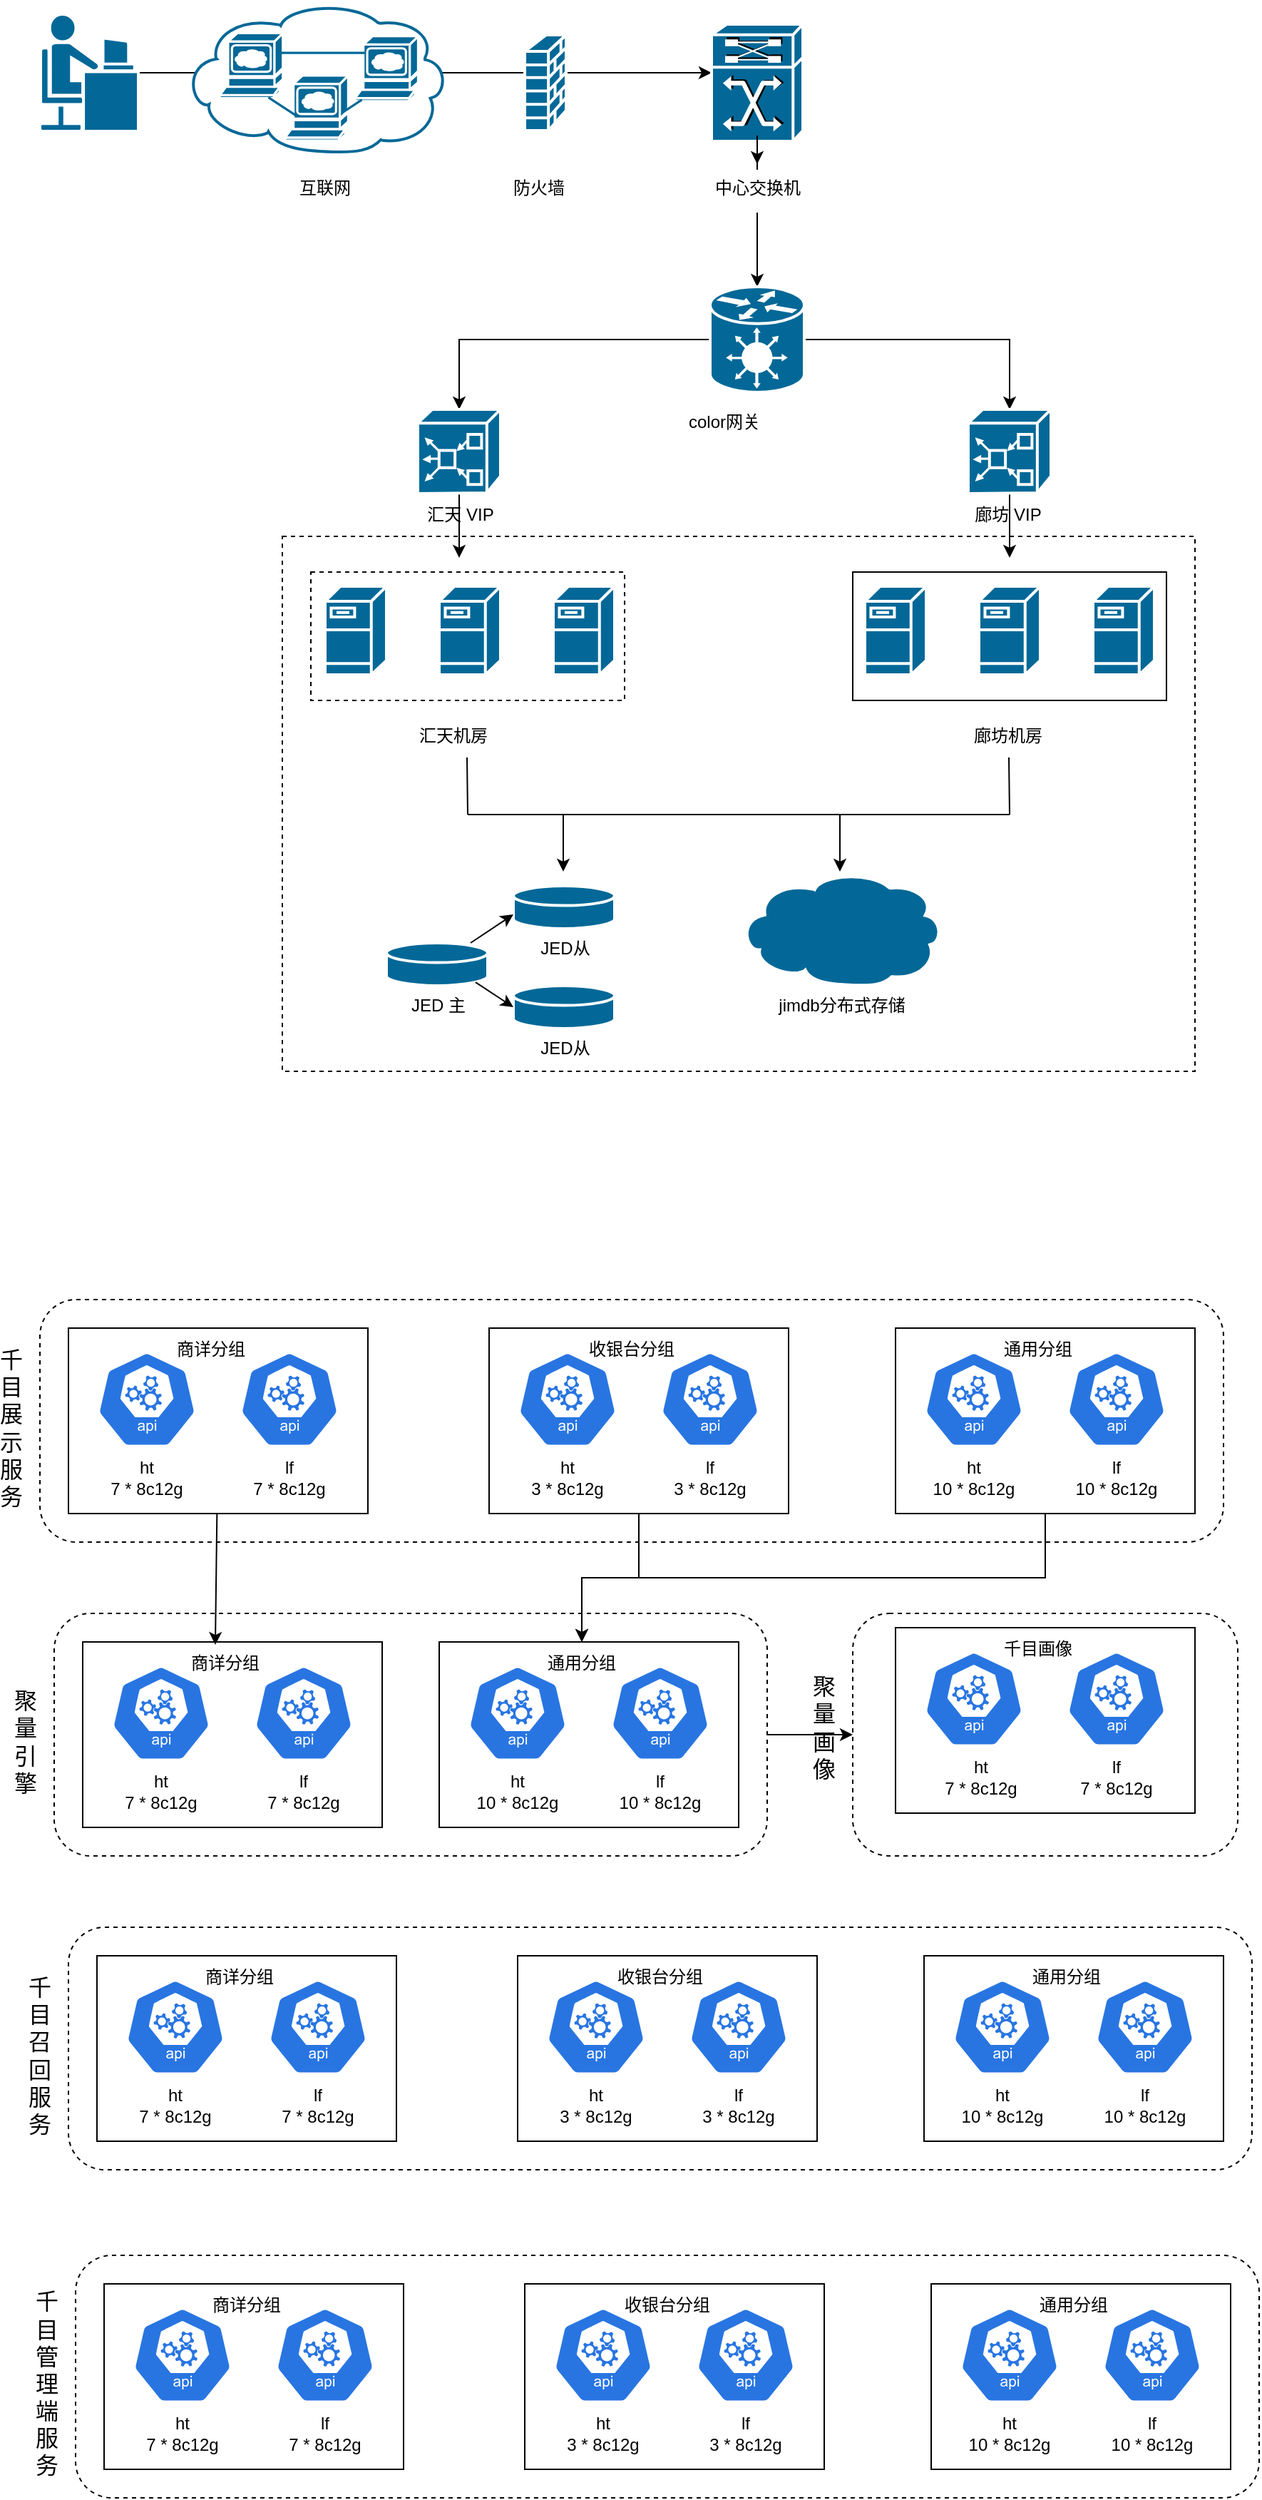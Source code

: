 <mxfile version="21.2.9" type="github">
  <diagram name="Page-1" id="c37626ed-c26b-45fb-9056-f9ebc6bb27b6">
    <mxGraphModel dx="1469" dy="1163" grid="1" gridSize="10" guides="1" tooltips="1" connect="1" arrows="1" fold="1" page="1" pageScale="1" pageWidth="1100" pageHeight="850" background="none" math="0" shadow="0">
      <root>
        <mxCell id="0" />
        <mxCell id="1" parent="0" />
        <mxCell id="MCgFcvEC0Mh5pphg1HhB-17" value="" style="rounded=1;whiteSpace=wrap;html=1;dashed=1;" vertex="1" parent="1">
          <mxGeometry x="130" y="950" width="830" height="170" as="geometry" />
        </mxCell>
        <mxCell id="lvLueSte9KzbTm47bmVn-60" style="edgeStyle=orthogonalEdgeStyle;rounded=0;orthogonalLoop=1;jettySize=auto;html=1;entryX=0;entryY=0.415;entryDx=0;entryDy=0;entryPerimeter=0;" parent="1" source="lvLueSte9KzbTm47bmVn-59" target="lvLueSte9KzbTm47bmVn-4" edge="1">
          <mxGeometry relative="1" as="geometry" />
        </mxCell>
        <mxCell id="lvLueSte9KzbTm47bmVn-35" value="" style="rounded=0;whiteSpace=wrap;html=1;dashed=1;" parent="1" vertex="1">
          <mxGeometry x="300" y="415" width="640" height="375" as="geometry" />
        </mxCell>
        <mxCell id="lvLueSte9KzbTm47bmVn-14" value="" style="rounded=0;whiteSpace=wrap;html=1;dashed=1;" parent="1" vertex="1">
          <mxGeometry x="320" y="440" width="220" height="90" as="geometry" />
        </mxCell>
        <mxCell id="lvLueSte9KzbTm47bmVn-3" value="" style="shape=mxgraph.cisco.security.firewall;sketch=0;html=1;pointerEvents=1;dashed=0;fillColor=#036897;strokeColor=#ffffff;strokeWidth=2;verticalLabelPosition=bottom;verticalAlign=top;align=center;outlineConnect=0;" parent="1" vertex="1">
          <mxGeometry x="470" y="63.5" width="29" height="67" as="geometry" />
        </mxCell>
        <mxCell id="lvLueSte9KzbTm47bmVn-6" style="edgeStyle=orthogonalEdgeStyle;rounded=0;orthogonalLoop=1;jettySize=auto;html=1;exitX=0.5;exitY=1;exitDx=0;exitDy=0;exitPerimeter=0;" parent="1" source="lvLueSte9KzbTm47bmVn-57" target="lvLueSte9KzbTm47bmVn-5" edge="1">
          <mxGeometry relative="1" as="geometry">
            <mxPoint x="779" y="141" as="sourcePoint" />
          </mxGeometry>
        </mxCell>
        <mxCell id="lvLueSte9KzbTm47bmVn-4" value="" style="shape=mxgraph.cisco.routers.atm_tag_switch_router;sketch=0;html=1;pointerEvents=1;dashed=0;fillColor=#036897;strokeColor=#ffffff;strokeWidth=2;verticalLabelPosition=bottom;verticalAlign=top;align=center;outlineConnect=0;" parent="1" vertex="1">
          <mxGeometry x="601" y="56" width="64" height="82" as="geometry" />
        </mxCell>
        <mxCell id="lvLueSte9KzbTm47bmVn-13" style="edgeStyle=orthogonalEdgeStyle;rounded=0;orthogonalLoop=1;jettySize=auto;html=1;entryX=0.5;entryY=0;entryDx=0;entryDy=0;entryPerimeter=0;" parent="1" source="lvLueSte9KzbTm47bmVn-5" target="lvLueSte9KzbTm47bmVn-12" edge="1">
          <mxGeometry relative="1" as="geometry" />
        </mxCell>
        <mxCell id="lvLueSte9KzbTm47bmVn-24" style="edgeStyle=orthogonalEdgeStyle;rounded=0;orthogonalLoop=1;jettySize=auto;html=1;exitX=1;exitY=0.5;exitDx=0;exitDy=0;exitPerimeter=0;" parent="1" source="lvLueSte9KzbTm47bmVn-5" target="lvLueSte9KzbTm47bmVn-23" edge="1">
          <mxGeometry relative="1" as="geometry" />
        </mxCell>
        <mxCell id="lvLueSte9KzbTm47bmVn-5" value="" style="shape=mxgraph.cisco.hubs_and_gateways.generic_gateway;sketch=0;html=1;pointerEvents=1;dashed=0;fillColor=#036897;strokeColor=#ffffff;strokeWidth=2;verticalLabelPosition=bottom;verticalAlign=top;align=center;outlineConnect=0;" parent="1" vertex="1">
          <mxGeometry x="600" y="240" width="66" height="74" as="geometry" />
        </mxCell>
        <mxCell id="lvLueSte9KzbTm47bmVn-7" value="" style="shape=mxgraph.cisco.servers.fileserver;sketch=0;html=1;pointerEvents=1;dashed=0;fillColor=#036897;strokeColor=#ffffff;strokeWidth=2;verticalLabelPosition=bottom;verticalAlign=top;align=center;outlineConnect=0;" parent="1" vertex="1">
          <mxGeometry x="410" y="450" width="43" height="62" as="geometry" />
        </mxCell>
        <mxCell id="lvLueSte9KzbTm47bmVn-8" value="" style="shape=mxgraph.cisco.servers.fileserver;sketch=0;html=1;pointerEvents=1;dashed=0;fillColor=#036897;strokeColor=#ffffff;strokeWidth=2;verticalLabelPosition=bottom;verticalAlign=top;align=center;outlineConnect=0;" parent="1" vertex="1">
          <mxGeometry x="490" y="450" width="43" height="62" as="geometry" />
        </mxCell>
        <mxCell id="lvLueSte9KzbTm47bmVn-26" style="edgeStyle=orthogonalEdgeStyle;rounded=0;orthogonalLoop=1;jettySize=auto;html=1;" parent="1" source="lvLueSte9KzbTm47bmVn-12" edge="1">
          <mxGeometry relative="1" as="geometry">
            <mxPoint x="424" y="430" as="targetPoint" />
          </mxGeometry>
        </mxCell>
        <mxCell id="lvLueSte9KzbTm47bmVn-12" value="" style="shape=mxgraph.cisco.hubs_and_gateways.mas_gateway;sketch=0;html=1;pointerEvents=1;dashed=0;fillColor=#036897;strokeColor=#ffffff;strokeWidth=2;verticalLabelPosition=bottom;verticalAlign=top;align=center;outlineConnect=0;" parent="1" vertex="1">
          <mxGeometry x="395" y="326" width="58" height="59" as="geometry" />
        </mxCell>
        <mxCell id="lvLueSte9KzbTm47bmVn-17" value="" style="shape=mxgraph.cisco.servers.fileserver;sketch=0;html=1;pointerEvents=1;dashed=0;fillColor=#036897;strokeColor=#ffffff;strokeWidth=2;verticalLabelPosition=bottom;verticalAlign=top;align=center;outlineConnect=0;" parent="1" vertex="1">
          <mxGeometry x="330" y="450" width="43" height="62" as="geometry" />
        </mxCell>
        <mxCell id="lvLueSte9KzbTm47bmVn-18" value="" style="rounded=0;whiteSpace=wrap;html=1;" parent="1" vertex="1">
          <mxGeometry x="700" y="440" width="220" height="90" as="geometry" />
        </mxCell>
        <mxCell id="lvLueSte9KzbTm47bmVn-19" value="" style="shape=mxgraph.cisco.servers.fileserver;sketch=0;html=1;pointerEvents=1;dashed=0;fillColor=#036897;strokeColor=#ffffff;strokeWidth=2;verticalLabelPosition=bottom;verticalAlign=top;align=center;outlineConnect=0;" parent="1" vertex="1">
          <mxGeometry x="788.5" y="450" width="43" height="62" as="geometry" />
        </mxCell>
        <mxCell id="lvLueSte9KzbTm47bmVn-20" value="" style="shape=mxgraph.cisco.servers.fileserver;sketch=0;html=1;pointerEvents=1;dashed=0;fillColor=#036897;strokeColor=#ffffff;strokeWidth=2;verticalLabelPosition=bottom;verticalAlign=top;align=center;outlineConnect=0;" parent="1" vertex="1">
          <mxGeometry x="868.5" y="450" width="43" height="62" as="geometry" />
        </mxCell>
        <mxCell id="lvLueSte9KzbTm47bmVn-21" value="" style="shape=mxgraph.cisco.servers.fileserver;sketch=0;html=1;pointerEvents=1;dashed=0;fillColor=#036897;strokeColor=#ffffff;strokeWidth=2;verticalLabelPosition=bottom;verticalAlign=top;align=center;outlineConnect=0;" parent="1" vertex="1">
          <mxGeometry x="708.5" y="450" width="43" height="62" as="geometry" />
        </mxCell>
        <mxCell id="lvLueSte9KzbTm47bmVn-27" style="edgeStyle=orthogonalEdgeStyle;rounded=0;orthogonalLoop=1;jettySize=auto;html=1;exitX=0.5;exitY=1;exitDx=0;exitDy=0;exitPerimeter=0;" parent="1" source="lvLueSte9KzbTm47bmVn-23" edge="1">
          <mxGeometry relative="1" as="geometry">
            <mxPoint x="810" y="430" as="targetPoint" />
          </mxGeometry>
        </mxCell>
        <mxCell id="lvLueSte9KzbTm47bmVn-23" value="" style="shape=mxgraph.cisco.hubs_and_gateways.mas_gateway;sketch=0;html=1;pointerEvents=1;dashed=0;fillColor=#036897;strokeColor=#ffffff;strokeWidth=2;verticalLabelPosition=bottom;verticalAlign=top;align=center;outlineConnect=0;" parent="1" vertex="1">
          <mxGeometry x="781" y="326" width="58" height="59" as="geometry" />
        </mxCell>
        <mxCell id="lvLueSte9KzbTm47bmVn-30" value="color网关" style="text;html=1;strokeColor=none;fillColor=none;align=center;verticalAlign=middle;whiteSpace=wrap;rounded=0;" parent="1" vertex="1">
          <mxGeometry x="580" y="320" width="60" height="30" as="geometry" />
        </mxCell>
        <mxCell id="lvLueSte9KzbTm47bmVn-31" value="汇天 VIP" style="text;html=1;strokeColor=none;fillColor=none;align=center;verticalAlign=middle;whiteSpace=wrap;rounded=0;" parent="1" vertex="1">
          <mxGeometry x="395" y="385" width="60" height="30" as="geometry" />
        </mxCell>
        <mxCell id="lvLueSte9KzbTm47bmVn-32" value="廊坊 VIP" style="text;html=1;strokeColor=none;fillColor=none;align=center;verticalAlign=middle;whiteSpace=wrap;rounded=0;" parent="1" vertex="1">
          <mxGeometry x="779" y="385" width="60" height="30" as="geometry" />
        </mxCell>
        <mxCell id="lvLueSte9KzbTm47bmVn-33" value="汇天机房" style="text;html=1;strokeColor=none;fillColor=none;align=center;verticalAlign=middle;whiteSpace=wrap;rounded=0;" parent="1" vertex="1">
          <mxGeometry x="390" y="540" width="60" height="30" as="geometry" />
        </mxCell>
        <mxCell id="lvLueSte9KzbTm47bmVn-34" value="廊坊机房" style="text;html=1;strokeColor=none;fillColor=none;align=center;verticalAlign=middle;whiteSpace=wrap;rounded=0;" parent="1" vertex="1">
          <mxGeometry x="779" y="540" width="60" height="30" as="geometry" />
        </mxCell>
        <mxCell id="lvLueSte9KzbTm47bmVn-36" value="jimdb分布式存储" style="shape=mxgraph.cisco.storage.cloud;sketch=0;html=1;pointerEvents=1;dashed=0;fillColor=#036897;strokeColor=#ffffff;strokeWidth=2;verticalLabelPosition=bottom;verticalAlign=top;align=center;outlineConnect=0;" parent="1" vertex="1">
          <mxGeometry x="620" y="650" width="143" height="80" as="geometry" />
        </mxCell>
        <mxCell id="lvLueSte9KzbTm47bmVn-37" value="JED 主" style="shape=mxgraph.cisco.storage.relational_database;sketch=0;html=1;pointerEvents=1;dashed=0;fillColor=#036897;strokeColor=#ffffff;strokeWidth=2;verticalLabelPosition=bottom;verticalAlign=top;align=center;outlineConnect=0;" parent="1" vertex="1">
          <mxGeometry x="373" y="700" width="71" height="30" as="geometry" />
        </mxCell>
        <mxCell id="lvLueSte9KzbTm47bmVn-38" value="JED从" style="shape=mxgraph.cisco.storage.relational_database;sketch=0;html=1;pointerEvents=1;dashed=0;fillColor=#036897;strokeColor=#ffffff;strokeWidth=2;verticalLabelPosition=bottom;verticalAlign=top;align=center;outlineConnect=0;" parent="1" vertex="1">
          <mxGeometry x="462" y="660" width="71" height="30" as="geometry" />
        </mxCell>
        <mxCell id="lvLueSte9KzbTm47bmVn-39" value="JED从" style="shape=mxgraph.cisco.storage.relational_database;sketch=0;html=1;pointerEvents=1;dashed=0;fillColor=#036897;strokeColor=#ffffff;strokeWidth=2;verticalLabelPosition=bottom;verticalAlign=top;align=center;outlineConnect=0;" parent="1" vertex="1">
          <mxGeometry x="462" y="730" width="71" height="30" as="geometry" />
        </mxCell>
        <mxCell id="lvLueSte9KzbTm47bmVn-42" value="" style="endArrow=classic;html=1;rounded=0;" parent="1" edge="1">
          <mxGeometry width="50" height="50" relative="1" as="geometry">
            <mxPoint x="432" y="700" as="sourcePoint" />
            <mxPoint x="462" y="680" as="targetPoint" />
          </mxGeometry>
        </mxCell>
        <mxCell id="lvLueSte9KzbTm47bmVn-43" value="" style="endArrow=classic;html=1;rounded=0;entryX=0;entryY=0.5;entryDx=0;entryDy=0;entryPerimeter=0;exitX=0.88;exitY=0.92;exitDx=0;exitDy=0;exitPerimeter=0;" parent="1" source="lvLueSte9KzbTm47bmVn-37" target="lvLueSte9KzbTm47bmVn-39" edge="1">
          <mxGeometry width="50" height="50" relative="1" as="geometry">
            <mxPoint x="442" y="710" as="sourcePoint" />
            <mxPoint x="472" y="690" as="targetPoint" />
          </mxGeometry>
        </mxCell>
        <mxCell id="lvLueSte9KzbTm47bmVn-46" value="" style="endArrow=none;html=1;rounded=0;" parent="1" edge="1">
          <mxGeometry width="50" height="50" relative="1" as="geometry">
            <mxPoint x="430" y="610" as="sourcePoint" />
            <mxPoint x="810" y="610" as="targetPoint" />
          </mxGeometry>
        </mxCell>
        <mxCell id="lvLueSte9KzbTm47bmVn-47" value="" style="endArrow=none;html=1;rounded=0;" parent="1" edge="1">
          <mxGeometry width="50" height="50" relative="1" as="geometry">
            <mxPoint x="430" y="610" as="sourcePoint" />
            <mxPoint x="429.5" y="570" as="targetPoint" />
          </mxGeometry>
        </mxCell>
        <mxCell id="lvLueSte9KzbTm47bmVn-48" value="" style="endArrow=none;html=1;rounded=0;" parent="1" edge="1">
          <mxGeometry width="50" height="50" relative="1" as="geometry">
            <mxPoint x="810" y="610" as="sourcePoint" />
            <mxPoint x="809.5" y="570" as="targetPoint" />
          </mxGeometry>
        </mxCell>
        <mxCell id="lvLueSte9KzbTm47bmVn-49" value="" style="endArrow=classic;html=1;rounded=0;" parent="1" edge="1">
          <mxGeometry width="50" height="50" relative="1" as="geometry">
            <mxPoint x="497" y="610" as="sourcePoint" />
            <mxPoint x="497" y="650" as="targetPoint" />
          </mxGeometry>
        </mxCell>
        <mxCell id="lvLueSte9KzbTm47bmVn-51" value="" style="endArrow=classic;html=1;rounded=0;" parent="1" edge="1">
          <mxGeometry width="50" height="50" relative="1" as="geometry">
            <mxPoint x="691" y="610" as="sourcePoint" />
            <mxPoint x="691" y="650" as="targetPoint" />
          </mxGeometry>
        </mxCell>
        <mxCell id="lvLueSte9KzbTm47bmVn-52" value="" style="shape=mxgraph.cisco.storage.web_cluster;sketch=0;html=1;pointerEvents=1;dashed=0;fillColor=#036897;strokeColor=#ffffff;strokeWidth=2;verticalLabelPosition=bottom;verticalAlign=top;align=center;outlineConnect=0;" parent="1" vertex="1">
          <mxGeometry x="230" y="40" width="186" height="106" as="geometry" />
        </mxCell>
        <mxCell id="lvLueSte9KzbTm47bmVn-55" value="互联网" style="text;html=1;strokeColor=none;fillColor=none;align=center;verticalAlign=middle;whiteSpace=wrap;rounded=0;" parent="1" vertex="1">
          <mxGeometry x="300" y="156" width="60" height="30" as="geometry" />
        </mxCell>
        <mxCell id="lvLueSte9KzbTm47bmVn-56" value="防火墙" style="text;html=1;strokeColor=none;fillColor=none;align=center;verticalAlign=middle;whiteSpace=wrap;rounded=0;" parent="1" vertex="1">
          <mxGeometry x="450" y="156" width="60" height="30" as="geometry" />
        </mxCell>
        <mxCell id="lvLueSte9KzbTm47bmVn-58" value="" style="edgeStyle=orthogonalEdgeStyle;rounded=0;orthogonalLoop=1;jettySize=auto;html=1;exitX=0.5;exitY=1;exitDx=0;exitDy=0;exitPerimeter=0;" parent="1" source="lvLueSte9KzbTm47bmVn-4" target="lvLueSte9KzbTm47bmVn-57" edge="1">
          <mxGeometry relative="1" as="geometry">
            <mxPoint x="633" y="138" as="sourcePoint" />
            <mxPoint x="633" y="240" as="targetPoint" />
          </mxGeometry>
        </mxCell>
        <mxCell id="lvLueSte9KzbTm47bmVn-57" value="中心交换机" style="text;html=1;strokeColor=none;fillColor=none;align=center;verticalAlign=middle;whiteSpace=wrap;rounded=0;" parent="1" vertex="1">
          <mxGeometry x="574.5" y="154" width="117" height="34" as="geometry" />
        </mxCell>
        <mxCell id="lvLueSte9KzbTm47bmVn-59" value="" style="shape=mxgraph.cisco.people.androgenous_person;sketch=0;html=1;pointerEvents=1;dashed=0;fillColor=#036897;strokeColor=#ffffff;strokeWidth=2;verticalLabelPosition=bottom;verticalAlign=top;align=center;outlineConnect=0;" parent="1" vertex="1">
          <mxGeometry x="130" y="49" width="69" height="82" as="geometry" />
        </mxCell>
        <mxCell id="a0uFh7iPqrULMJtmAxZd-1" value="" style="rounded=0;whiteSpace=wrap;html=1;" parent="1" vertex="1">
          <mxGeometry x="150" y="970" width="210" height="130" as="geometry" />
        </mxCell>
        <mxCell id="a0uFh7iPqrULMJtmAxZd-4" value="商详分组" style="text;html=1;strokeColor=none;fillColor=none;align=center;verticalAlign=middle;whiteSpace=wrap;rounded=0;" parent="1" vertex="1">
          <mxGeometry x="220" y="970" width="60" height="30" as="geometry" />
        </mxCell>
        <mxCell id="a0uFh7iPqrULMJtmAxZd-7" value="" style="sketch=0;html=1;dashed=0;whitespace=wrap;fillColor=#2875E2;strokeColor=#ffffff;points=[[0.005,0.63,0],[0.1,0.2,0],[0.9,0.2,0],[0.5,0,0],[0.995,0.63,0],[0.72,0.99,0],[0.5,1,0],[0.28,0.99,0]];verticalLabelPosition=bottom;align=center;verticalAlign=top;shape=mxgraph.kubernetes.icon;prIcon=api" parent="1" vertex="1">
          <mxGeometry x="170" y="980" width="70" height="80" as="geometry" />
        </mxCell>
        <mxCell id="a0uFh7iPqrULMJtmAxZd-11" value="" style="sketch=0;html=1;dashed=0;whitespace=wrap;fillColor=#2875E2;strokeColor=#ffffff;points=[[0.005,0.63,0],[0.1,0.2,0],[0.9,0.2,0],[0.5,0,0],[0.995,0.63,0],[0.72,0.99,0],[0.5,1,0],[0.28,0.99,0]];verticalLabelPosition=bottom;align=center;verticalAlign=top;shape=mxgraph.kubernetes.icon;prIcon=api" parent="1" vertex="1">
          <mxGeometry x="270" y="980" width="70" height="80" as="geometry" />
        </mxCell>
        <mxCell id="MCgFcvEC0Mh5pphg1HhB-2" value="ht&lt;br&gt;7 * 8c12g" style="text;html=1;strokeColor=none;fillColor=none;align=center;verticalAlign=middle;whiteSpace=wrap;rounded=0;" vertex="1" parent="1">
          <mxGeometry x="170" y="1060" width="70" height="30" as="geometry" />
        </mxCell>
        <mxCell id="MCgFcvEC0Mh5pphg1HhB-3" value="lf&lt;br&gt;7 * 8c12g" style="text;html=1;strokeColor=none;fillColor=none;align=center;verticalAlign=middle;whiteSpace=wrap;rounded=0;" vertex="1" parent="1">
          <mxGeometry x="270" y="1060" width="70" height="30" as="geometry" />
        </mxCell>
        <mxCell id="MCgFcvEC0Mh5pphg1HhB-4" value="" style="rounded=0;whiteSpace=wrap;html=1;" vertex="1" parent="1">
          <mxGeometry x="445" y="970" width="210" height="130" as="geometry" />
        </mxCell>
        <mxCell id="MCgFcvEC0Mh5pphg1HhB-6" value="" style="sketch=0;html=1;dashed=0;whitespace=wrap;fillColor=#2875E2;strokeColor=#ffffff;points=[[0.005,0.63,0],[0.1,0.2,0],[0.9,0.2,0],[0.5,0,0],[0.995,0.63,0],[0.72,0.99,0],[0.5,1,0],[0.28,0.99,0]];verticalLabelPosition=bottom;align=center;verticalAlign=top;shape=mxgraph.kubernetes.icon;prIcon=api" vertex="1" parent="1">
          <mxGeometry x="465" y="980" width="70" height="80" as="geometry" />
        </mxCell>
        <mxCell id="MCgFcvEC0Mh5pphg1HhB-7" value="" style="sketch=0;html=1;dashed=0;whitespace=wrap;fillColor=#2875E2;strokeColor=#ffffff;points=[[0.005,0.63,0],[0.1,0.2,0],[0.9,0.2,0],[0.5,0,0],[0.995,0.63,0],[0.72,0.99,0],[0.5,1,0],[0.28,0.99,0]];verticalLabelPosition=bottom;align=center;verticalAlign=top;shape=mxgraph.kubernetes.icon;prIcon=api" vertex="1" parent="1">
          <mxGeometry x="565" y="980" width="70" height="80" as="geometry" />
        </mxCell>
        <mxCell id="MCgFcvEC0Mh5pphg1HhB-8" value="ht&lt;br&gt;3 * 8c12g" style="text;html=1;strokeColor=none;fillColor=none;align=center;verticalAlign=middle;whiteSpace=wrap;rounded=0;" vertex="1" parent="1">
          <mxGeometry x="465" y="1060" width="70" height="30" as="geometry" />
        </mxCell>
        <mxCell id="MCgFcvEC0Mh5pphg1HhB-9" value="lf&lt;br&gt;3 * 8c12g" style="text;html=1;strokeColor=none;fillColor=none;align=center;verticalAlign=middle;whiteSpace=wrap;rounded=0;" vertex="1" parent="1">
          <mxGeometry x="565" y="1060" width="70" height="30" as="geometry" />
        </mxCell>
        <mxCell id="MCgFcvEC0Mh5pphg1HhB-10" value="" style="rounded=0;whiteSpace=wrap;html=1;" vertex="1" parent="1">
          <mxGeometry x="730" y="970" width="210" height="130" as="geometry" />
        </mxCell>
        <mxCell id="MCgFcvEC0Mh5pphg1HhB-11" value="通用分组" style="text;html=1;strokeColor=none;fillColor=none;align=center;verticalAlign=middle;whiteSpace=wrap;rounded=0;" vertex="1" parent="1">
          <mxGeometry x="800" y="970" width="60" height="30" as="geometry" />
        </mxCell>
        <mxCell id="MCgFcvEC0Mh5pphg1HhB-12" value="" style="sketch=0;html=1;dashed=0;whitespace=wrap;fillColor=#2875E2;strokeColor=#ffffff;points=[[0.005,0.63,0],[0.1,0.2,0],[0.9,0.2,0],[0.5,0,0],[0.995,0.63,0],[0.72,0.99,0],[0.5,1,0],[0.28,0.99,0]];verticalLabelPosition=bottom;align=center;verticalAlign=top;shape=mxgraph.kubernetes.icon;prIcon=api" vertex="1" parent="1">
          <mxGeometry x="750" y="980" width="70" height="80" as="geometry" />
        </mxCell>
        <mxCell id="MCgFcvEC0Mh5pphg1HhB-13" value="" style="sketch=0;html=1;dashed=0;whitespace=wrap;fillColor=#2875E2;strokeColor=#ffffff;points=[[0.005,0.63,0],[0.1,0.2,0],[0.9,0.2,0],[0.5,0,0],[0.995,0.63,0],[0.72,0.99,0],[0.5,1,0],[0.28,0.99,0]];verticalLabelPosition=bottom;align=center;verticalAlign=top;shape=mxgraph.kubernetes.icon;prIcon=api" vertex="1" parent="1">
          <mxGeometry x="850" y="980" width="70" height="80" as="geometry" />
        </mxCell>
        <mxCell id="MCgFcvEC0Mh5pphg1HhB-14" value="ht&lt;br&gt;10 * 8c12g" style="text;html=1;strokeColor=none;fillColor=none;align=center;verticalAlign=middle;whiteSpace=wrap;rounded=0;" vertex="1" parent="1">
          <mxGeometry x="750" y="1060" width="70" height="30" as="geometry" />
        </mxCell>
        <mxCell id="MCgFcvEC0Mh5pphg1HhB-15" value="lf&lt;br&gt;10 * 8c12g" style="text;html=1;strokeColor=none;fillColor=none;align=center;verticalAlign=middle;whiteSpace=wrap;rounded=0;" vertex="1" parent="1">
          <mxGeometry x="850" y="1060" width="70" height="30" as="geometry" />
        </mxCell>
        <mxCell id="MCgFcvEC0Mh5pphg1HhB-16" value="收银台分组" style="text;html=1;strokeColor=none;fillColor=none;align=center;verticalAlign=middle;whiteSpace=wrap;rounded=0;" vertex="1" parent="1">
          <mxGeometry x="510" y="970" width="70" height="30" as="geometry" />
        </mxCell>
        <mxCell id="MCgFcvEC0Mh5pphg1HhB-18" value="千目展示服务" style="text;html=1;strokeColor=none;fillColor=none;align=center;verticalAlign=middle;whiteSpace=wrap;rounded=0;fontSize=16;" vertex="1" parent="1">
          <mxGeometry x="110" y="980" height="120" as="geometry" />
        </mxCell>
        <mxCell id="MCgFcvEC0Mh5pphg1HhB-110" style="edgeStyle=orthogonalEdgeStyle;rounded=0;orthogonalLoop=1;jettySize=auto;html=1;entryX=0;entryY=0.5;entryDx=0;entryDy=0;" edge="1" parent="1" source="MCgFcvEC0Mh5pphg1HhB-19" target="MCgFcvEC0Mh5pphg1HhB-96">
          <mxGeometry relative="1" as="geometry" />
        </mxCell>
        <mxCell id="MCgFcvEC0Mh5pphg1HhB-19" value="" style="rounded=1;whiteSpace=wrap;html=1;dashed=1;" vertex="1" parent="1">
          <mxGeometry x="140" y="1170" width="500" height="170" as="geometry" />
        </mxCell>
        <mxCell id="MCgFcvEC0Mh5pphg1HhB-20" value="" style="rounded=0;whiteSpace=wrap;html=1;" vertex="1" parent="1">
          <mxGeometry x="160" y="1190" width="210" height="130" as="geometry" />
        </mxCell>
        <mxCell id="MCgFcvEC0Mh5pphg1HhB-21" value="商详分组" style="text;html=1;strokeColor=none;fillColor=none;align=center;verticalAlign=middle;whiteSpace=wrap;rounded=0;" vertex="1" parent="1">
          <mxGeometry x="230" y="1190" width="60" height="30" as="geometry" />
        </mxCell>
        <mxCell id="MCgFcvEC0Mh5pphg1HhB-22" value="" style="sketch=0;html=1;dashed=0;whitespace=wrap;fillColor=#2875E2;strokeColor=#ffffff;points=[[0.005,0.63,0],[0.1,0.2,0],[0.9,0.2,0],[0.5,0,0],[0.995,0.63,0],[0.72,0.99,0],[0.5,1,0],[0.28,0.99,0]];verticalLabelPosition=bottom;align=center;verticalAlign=top;shape=mxgraph.kubernetes.icon;prIcon=api" vertex="1" parent="1">
          <mxGeometry x="180" y="1200" width="70" height="80" as="geometry" />
        </mxCell>
        <mxCell id="MCgFcvEC0Mh5pphg1HhB-23" value="" style="sketch=0;html=1;dashed=0;whitespace=wrap;fillColor=#2875E2;strokeColor=#ffffff;points=[[0.005,0.63,0],[0.1,0.2,0],[0.9,0.2,0],[0.5,0,0],[0.995,0.63,0],[0.72,0.99,0],[0.5,1,0],[0.28,0.99,0]];verticalLabelPosition=bottom;align=center;verticalAlign=top;shape=mxgraph.kubernetes.icon;prIcon=api" vertex="1" parent="1">
          <mxGeometry x="280" y="1200" width="70" height="80" as="geometry" />
        </mxCell>
        <mxCell id="MCgFcvEC0Mh5pphg1HhB-24" value="ht&lt;br&gt;7 * 8c12g" style="text;html=1;strokeColor=none;fillColor=none;align=center;verticalAlign=middle;whiteSpace=wrap;rounded=0;" vertex="1" parent="1">
          <mxGeometry x="180" y="1280" width="70" height="30" as="geometry" />
        </mxCell>
        <mxCell id="MCgFcvEC0Mh5pphg1HhB-25" value="lf&lt;br&gt;7 * 8c12g" style="text;html=1;strokeColor=none;fillColor=none;align=center;verticalAlign=middle;whiteSpace=wrap;rounded=0;" vertex="1" parent="1">
          <mxGeometry x="280" y="1280" width="70" height="30" as="geometry" />
        </mxCell>
        <mxCell id="MCgFcvEC0Mh5pphg1HhB-31" value="" style="rounded=0;whiteSpace=wrap;html=1;" vertex="1" parent="1">
          <mxGeometry x="410" y="1190" width="210" height="130" as="geometry" />
        </mxCell>
        <mxCell id="MCgFcvEC0Mh5pphg1HhB-32" value="通用分组" style="text;html=1;strokeColor=none;fillColor=none;align=center;verticalAlign=middle;whiteSpace=wrap;rounded=0;" vertex="1" parent="1">
          <mxGeometry x="480" y="1190" width="60" height="30" as="geometry" />
        </mxCell>
        <mxCell id="MCgFcvEC0Mh5pphg1HhB-33" value="" style="sketch=0;html=1;dashed=0;whitespace=wrap;fillColor=#2875E2;strokeColor=#ffffff;points=[[0.005,0.63,0],[0.1,0.2,0],[0.9,0.2,0],[0.5,0,0],[0.995,0.63,0],[0.72,0.99,0],[0.5,1,0],[0.28,0.99,0]];verticalLabelPosition=bottom;align=center;verticalAlign=top;shape=mxgraph.kubernetes.icon;prIcon=api" vertex="1" parent="1">
          <mxGeometry x="430" y="1200" width="70" height="80" as="geometry" />
        </mxCell>
        <mxCell id="MCgFcvEC0Mh5pphg1HhB-34" value="" style="sketch=0;html=1;dashed=0;whitespace=wrap;fillColor=#2875E2;strokeColor=#ffffff;points=[[0.005,0.63,0],[0.1,0.2,0],[0.9,0.2,0],[0.5,0,0],[0.995,0.63,0],[0.72,0.99,0],[0.5,1,0],[0.28,0.99,0]];verticalLabelPosition=bottom;align=center;verticalAlign=top;shape=mxgraph.kubernetes.icon;prIcon=api" vertex="1" parent="1">
          <mxGeometry x="530" y="1200" width="70" height="80" as="geometry" />
        </mxCell>
        <mxCell id="MCgFcvEC0Mh5pphg1HhB-35" value="ht&lt;br&gt;10 * 8c12g" style="text;html=1;strokeColor=none;fillColor=none;align=center;verticalAlign=middle;whiteSpace=wrap;rounded=0;" vertex="1" parent="1">
          <mxGeometry x="430" y="1280" width="70" height="30" as="geometry" />
        </mxCell>
        <mxCell id="MCgFcvEC0Mh5pphg1HhB-36" value="lf&lt;br&gt;10 * 8c12g" style="text;html=1;strokeColor=none;fillColor=none;align=center;verticalAlign=middle;whiteSpace=wrap;rounded=0;" vertex="1" parent="1">
          <mxGeometry x="530" y="1280" width="70" height="30" as="geometry" />
        </mxCell>
        <mxCell id="MCgFcvEC0Mh5pphg1HhB-38" value="聚量引擎" style="text;html=1;strokeColor=none;fillColor=none;align=center;verticalAlign=middle;whiteSpace=wrap;rounded=0;fontSize=16;" vertex="1" parent="1">
          <mxGeometry x="120" y="1200" height="120" as="geometry" />
        </mxCell>
        <mxCell id="MCgFcvEC0Mh5pphg1HhB-39" value="" style="rounded=1;whiteSpace=wrap;html=1;dashed=1;" vertex="1" parent="1">
          <mxGeometry x="150" y="1390" width="830" height="170" as="geometry" />
        </mxCell>
        <mxCell id="MCgFcvEC0Mh5pphg1HhB-40" value="" style="rounded=0;whiteSpace=wrap;html=1;" vertex="1" parent="1">
          <mxGeometry x="170" y="1410" width="210" height="130" as="geometry" />
        </mxCell>
        <mxCell id="MCgFcvEC0Mh5pphg1HhB-41" value="商详分组" style="text;html=1;strokeColor=none;fillColor=none;align=center;verticalAlign=middle;whiteSpace=wrap;rounded=0;" vertex="1" parent="1">
          <mxGeometry x="240" y="1410" width="60" height="30" as="geometry" />
        </mxCell>
        <mxCell id="MCgFcvEC0Mh5pphg1HhB-42" value="" style="sketch=0;html=1;dashed=0;whitespace=wrap;fillColor=#2875E2;strokeColor=#ffffff;points=[[0.005,0.63,0],[0.1,0.2,0],[0.9,0.2,0],[0.5,0,0],[0.995,0.63,0],[0.72,0.99,0],[0.5,1,0],[0.28,0.99,0]];verticalLabelPosition=bottom;align=center;verticalAlign=top;shape=mxgraph.kubernetes.icon;prIcon=api" vertex="1" parent="1">
          <mxGeometry x="190" y="1420" width="70" height="80" as="geometry" />
        </mxCell>
        <mxCell id="MCgFcvEC0Mh5pphg1HhB-43" value="" style="sketch=0;html=1;dashed=0;whitespace=wrap;fillColor=#2875E2;strokeColor=#ffffff;points=[[0.005,0.63,0],[0.1,0.2,0],[0.9,0.2,0],[0.5,0,0],[0.995,0.63,0],[0.72,0.99,0],[0.5,1,0],[0.28,0.99,0]];verticalLabelPosition=bottom;align=center;verticalAlign=top;shape=mxgraph.kubernetes.icon;prIcon=api" vertex="1" parent="1">
          <mxGeometry x="290" y="1420" width="70" height="80" as="geometry" />
        </mxCell>
        <mxCell id="MCgFcvEC0Mh5pphg1HhB-44" value="ht&lt;br&gt;7 * 8c12g" style="text;html=1;strokeColor=none;fillColor=none;align=center;verticalAlign=middle;whiteSpace=wrap;rounded=0;" vertex="1" parent="1">
          <mxGeometry x="190" y="1500" width="70" height="30" as="geometry" />
        </mxCell>
        <mxCell id="MCgFcvEC0Mh5pphg1HhB-45" value="lf&lt;br&gt;7 * 8c12g" style="text;html=1;strokeColor=none;fillColor=none;align=center;verticalAlign=middle;whiteSpace=wrap;rounded=0;" vertex="1" parent="1">
          <mxGeometry x="290" y="1500" width="70" height="30" as="geometry" />
        </mxCell>
        <mxCell id="MCgFcvEC0Mh5pphg1HhB-46" value="" style="rounded=0;whiteSpace=wrap;html=1;" vertex="1" parent="1">
          <mxGeometry x="465" y="1410" width="210" height="130" as="geometry" />
        </mxCell>
        <mxCell id="MCgFcvEC0Mh5pphg1HhB-47" value="" style="sketch=0;html=1;dashed=0;whitespace=wrap;fillColor=#2875E2;strokeColor=#ffffff;points=[[0.005,0.63,0],[0.1,0.2,0],[0.9,0.2,0],[0.5,0,0],[0.995,0.63,0],[0.72,0.99,0],[0.5,1,0],[0.28,0.99,0]];verticalLabelPosition=bottom;align=center;verticalAlign=top;shape=mxgraph.kubernetes.icon;prIcon=api" vertex="1" parent="1">
          <mxGeometry x="485" y="1420" width="70" height="80" as="geometry" />
        </mxCell>
        <mxCell id="MCgFcvEC0Mh5pphg1HhB-48" value="" style="sketch=0;html=1;dashed=0;whitespace=wrap;fillColor=#2875E2;strokeColor=#ffffff;points=[[0.005,0.63,0],[0.1,0.2,0],[0.9,0.2,0],[0.5,0,0],[0.995,0.63,0],[0.72,0.99,0],[0.5,1,0],[0.28,0.99,0]];verticalLabelPosition=bottom;align=center;verticalAlign=top;shape=mxgraph.kubernetes.icon;prIcon=api" vertex="1" parent="1">
          <mxGeometry x="585" y="1420" width="70" height="80" as="geometry" />
        </mxCell>
        <mxCell id="MCgFcvEC0Mh5pphg1HhB-49" value="ht&lt;br&gt;3 * 8c12g" style="text;html=1;strokeColor=none;fillColor=none;align=center;verticalAlign=middle;whiteSpace=wrap;rounded=0;" vertex="1" parent="1">
          <mxGeometry x="485" y="1500" width="70" height="30" as="geometry" />
        </mxCell>
        <mxCell id="MCgFcvEC0Mh5pphg1HhB-50" value="lf&lt;br&gt;3 * 8c12g" style="text;html=1;strokeColor=none;fillColor=none;align=center;verticalAlign=middle;whiteSpace=wrap;rounded=0;" vertex="1" parent="1">
          <mxGeometry x="585" y="1500" width="70" height="30" as="geometry" />
        </mxCell>
        <mxCell id="MCgFcvEC0Mh5pphg1HhB-51" value="" style="rounded=0;whiteSpace=wrap;html=1;" vertex="1" parent="1">
          <mxGeometry x="750" y="1410" width="210" height="130" as="geometry" />
        </mxCell>
        <mxCell id="MCgFcvEC0Mh5pphg1HhB-52" value="通用分组" style="text;html=1;strokeColor=none;fillColor=none;align=center;verticalAlign=middle;whiteSpace=wrap;rounded=0;" vertex="1" parent="1">
          <mxGeometry x="820" y="1410" width="60" height="30" as="geometry" />
        </mxCell>
        <mxCell id="MCgFcvEC0Mh5pphg1HhB-53" value="" style="sketch=0;html=1;dashed=0;whitespace=wrap;fillColor=#2875E2;strokeColor=#ffffff;points=[[0.005,0.63,0],[0.1,0.2,0],[0.9,0.2,0],[0.5,0,0],[0.995,0.63,0],[0.72,0.99,0],[0.5,1,0],[0.28,0.99,0]];verticalLabelPosition=bottom;align=center;verticalAlign=top;shape=mxgraph.kubernetes.icon;prIcon=api" vertex="1" parent="1">
          <mxGeometry x="770" y="1420" width="70" height="80" as="geometry" />
        </mxCell>
        <mxCell id="MCgFcvEC0Mh5pphg1HhB-54" value="" style="sketch=0;html=1;dashed=0;whitespace=wrap;fillColor=#2875E2;strokeColor=#ffffff;points=[[0.005,0.63,0],[0.1,0.2,0],[0.9,0.2,0],[0.5,0,0],[0.995,0.63,0],[0.72,0.99,0],[0.5,1,0],[0.28,0.99,0]];verticalLabelPosition=bottom;align=center;verticalAlign=top;shape=mxgraph.kubernetes.icon;prIcon=api" vertex="1" parent="1">
          <mxGeometry x="870" y="1420" width="70" height="80" as="geometry" />
        </mxCell>
        <mxCell id="MCgFcvEC0Mh5pphg1HhB-55" value="ht&lt;br&gt;10 * 8c12g" style="text;html=1;strokeColor=none;fillColor=none;align=center;verticalAlign=middle;whiteSpace=wrap;rounded=0;" vertex="1" parent="1">
          <mxGeometry x="770" y="1500" width="70" height="30" as="geometry" />
        </mxCell>
        <mxCell id="MCgFcvEC0Mh5pphg1HhB-56" value="lf&lt;br&gt;10 * 8c12g" style="text;html=1;strokeColor=none;fillColor=none;align=center;verticalAlign=middle;whiteSpace=wrap;rounded=0;" vertex="1" parent="1">
          <mxGeometry x="870" y="1500" width="70" height="30" as="geometry" />
        </mxCell>
        <mxCell id="MCgFcvEC0Mh5pphg1HhB-57" value="收银台分组" style="text;html=1;strokeColor=none;fillColor=none;align=center;verticalAlign=middle;whiteSpace=wrap;rounded=0;" vertex="1" parent="1">
          <mxGeometry x="530" y="1410" width="70" height="30" as="geometry" />
        </mxCell>
        <mxCell id="MCgFcvEC0Mh5pphg1HhB-58" value="千目召回服务" style="text;html=1;strokeColor=none;fillColor=none;align=center;verticalAlign=middle;whiteSpace=wrap;rounded=0;fontSize=16;" vertex="1" parent="1">
          <mxGeometry x="130" y="1420" height="120" as="geometry" />
        </mxCell>
        <mxCell id="MCgFcvEC0Mh5pphg1HhB-59" value="" style="rounded=1;whiteSpace=wrap;html=1;dashed=1;" vertex="1" parent="1">
          <mxGeometry x="155" y="1620" width="830" height="170" as="geometry" />
        </mxCell>
        <mxCell id="MCgFcvEC0Mh5pphg1HhB-60" value="" style="rounded=0;whiteSpace=wrap;html=1;" vertex="1" parent="1">
          <mxGeometry x="175" y="1640" width="210" height="130" as="geometry" />
        </mxCell>
        <mxCell id="MCgFcvEC0Mh5pphg1HhB-61" value="商详分组" style="text;html=1;strokeColor=none;fillColor=none;align=center;verticalAlign=middle;whiteSpace=wrap;rounded=0;" vertex="1" parent="1">
          <mxGeometry x="245" y="1640" width="60" height="30" as="geometry" />
        </mxCell>
        <mxCell id="MCgFcvEC0Mh5pphg1HhB-62" value="" style="sketch=0;html=1;dashed=0;whitespace=wrap;fillColor=#2875E2;strokeColor=#ffffff;points=[[0.005,0.63,0],[0.1,0.2,0],[0.9,0.2,0],[0.5,0,0],[0.995,0.63,0],[0.72,0.99,0],[0.5,1,0],[0.28,0.99,0]];verticalLabelPosition=bottom;align=center;verticalAlign=top;shape=mxgraph.kubernetes.icon;prIcon=api" vertex="1" parent="1">
          <mxGeometry x="195" y="1650" width="70" height="80" as="geometry" />
        </mxCell>
        <mxCell id="MCgFcvEC0Mh5pphg1HhB-63" value="" style="sketch=0;html=1;dashed=0;whitespace=wrap;fillColor=#2875E2;strokeColor=#ffffff;points=[[0.005,0.63,0],[0.1,0.2,0],[0.9,0.2,0],[0.5,0,0],[0.995,0.63,0],[0.72,0.99,0],[0.5,1,0],[0.28,0.99,0]];verticalLabelPosition=bottom;align=center;verticalAlign=top;shape=mxgraph.kubernetes.icon;prIcon=api" vertex="1" parent="1">
          <mxGeometry x="295" y="1650" width="70" height="80" as="geometry" />
        </mxCell>
        <mxCell id="MCgFcvEC0Mh5pphg1HhB-64" value="ht&lt;br&gt;7 * 8c12g" style="text;html=1;strokeColor=none;fillColor=none;align=center;verticalAlign=middle;whiteSpace=wrap;rounded=0;" vertex="1" parent="1">
          <mxGeometry x="195" y="1730" width="70" height="30" as="geometry" />
        </mxCell>
        <mxCell id="MCgFcvEC0Mh5pphg1HhB-65" value="lf&lt;br&gt;7 * 8c12g" style="text;html=1;strokeColor=none;fillColor=none;align=center;verticalAlign=middle;whiteSpace=wrap;rounded=0;" vertex="1" parent="1">
          <mxGeometry x="295" y="1730" width="70" height="30" as="geometry" />
        </mxCell>
        <mxCell id="MCgFcvEC0Mh5pphg1HhB-66" value="" style="rounded=0;whiteSpace=wrap;html=1;" vertex="1" parent="1">
          <mxGeometry x="470" y="1640" width="210" height="130" as="geometry" />
        </mxCell>
        <mxCell id="MCgFcvEC0Mh5pphg1HhB-67" value="" style="sketch=0;html=1;dashed=0;whitespace=wrap;fillColor=#2875E2;strokeColor=#ffffff;points=[[0.005,0.63,0],[0.1,0.2,0],[0.9,0.2,0],[0.5,0,0],[0.995,0.63,0],[0.72,0.99,0],[0.5,1,0],[0.28,0.99,0]];verticalLabelPosition=bottom;align=center;verticalAlign=top;shape=mxgraph.kubernetes.icon;prIcon=api" vertex="1" parent="1">
          <mxGeometry x="490" y="1650" width="70" height="80" as="geometry" />
        </mxCell>
        <mxCell id="MCgFcvEC0Mh5pphg1HhB-68" value="" style="sketch=0;html=1;dashed=0;whitespace=wrap;fillColor=#2875E2;strokeColor=#ffffff;points=[[0.005,0.63,0],[0.1,0.2,0],[0.9,0.2,0],[0.5,0,0],[0.995,0.63,0],[0.72,0.99,0],[0.5,1,0],[0.28,0.99,0]];verticalLabelPosition=bottom;align=center;verticalAlign=top;shape=mxgraph.kubernetes.icon;prIcon=api" vertex="1" parent="1">
          <mxGeometry x="590" y="1650" width="70" height="80" as="geometry" />
        </mxCell>
        <mxCell id="MCgFcvEC0Mh5pphg1HhB-69" value="ht&lt;br&gt;3 * 8c12g" style="text;html=1;strokeColor=none;fillColor=none;align=center;verticalAlign=middle;whiteSpace=wrap;rounded=0;" vertex="1" parent="1">
          <mxGeometry x="490" y="1730" width="70" height="30" as="geometry" />
        </mxCell>
        <mxCell id="MCgFcvEC0Mh5pphg1HhB-70" value="lf&lt;br&gt;3 * 8c12g" style="text;html=1;strokeColor=none;fillColor=none;align=center;verticalAlign=middle;whiteSpace=wrap;rounded=0;" vertex="1" parent="1">
          <mxGeometry x="590" y="1730" width="70" height="30" as="geometry" />
        </mxCell>
        <mxCell id="MCgFcvEC0Mh5pphg1HhB-71" value="" style="rounded=0;whiteSpace=wrap;html=1;" vertex="1" parent="1">
          <mxGeometry x="755" y="1640" width="210" height="130" as="geometry" />
        </mxCell>
        <mxCell id="MCgFcvEC0Mh5pphg1HhB-72" value="通用分组" style="text;html=1;strokeColor=none;fillColor=none;align=center;verticalAlign=middle;whiteSpace=wrap;rounded=0;" vertex="1" parent="1">
          <mxGeometry x="825" y="1640" width="60" height="30" as="geometry" />
        </mxCell>
        <mxCell id="MCgFcvEC0Mh5pphg1HhB-73" value="" style="sketch=0;html=1;dashed=0;whitespace=wrap;fillColor=#2875E2;strokeColor=#ffffff;points=[[0.005,0.63,0],[0.1,0.2,0],[0.9,0.2,0],[0.5,0,0],[0.995,0.63,0],[0.72,0.99,0],[0.5,1,0],[0.28,0.99,0]];verticalLabelPosition=bottom;align=center;verticalAlign=top;shape=mxgraph.kubernetes.icon;prIcon=api" vertex="1" parent="1">
          <mxGeometry x="775" y="1650" width="70" height="80" as="geometry" />
        </mxCell>
        <mxCell id="MCgFcvEC0Mh5pphg1HhB-74" value="" style="sketch=0;html=1;dashed=0;whitespace=wrap;fillColor=#2875E2;strokeColor=#ffffff;points=[[0.005,0.63,0],[0.1,0.2,0],[0.9,0.2,0],[0.5,0,0],[0.995,0.63,0],[0.72,0.99,0],[0.5,1,0],[0.28,0.99,0]];verticalLabelPosition=bottom;align=center;verticalAlign=top;shape=mxgraph.kubernetes.icon;prIcon=api" vertex="1" parent="1">
          <mxGeometry x="875" y="1650" width="70" height="80" as="geometry" />
        </mxCell>
        <mxCell id="MCgFcvEC0Mh5pphg1HhB-75" value="ht&lt;br&gt;10 * 8c12g" style="text;html=1;strokeColor=none;fillColor=none;align=center;verticalAlign=middle;whiteSpace=wrap;rounded=0;" vertex="1" parent="1">
          <mxGeometry x="775" y="1730" width="70" height="30" as="geometry" />
        </mxCell>
        <mxCell id="MCgFcvEC0Mh5pphg1HhB-76" value="lf&lt;br&gt;10 * 8c12g" style="text;html=1;strokeColor=none;fillColor=none;align=center;verticalAlign=middle;whiteSpace=wrap;rounded=0;" vertex="1" parent="1">
          <mxGeometry x="875" y="1730" width="70" height="30" as="geometry" />
        </mxCell>
        <mxCell id="MCgFcvEC0Mh5pphg1HhB-77" value="收银台分组" style="text;html=1;strokeColor=none;fillColor=none;align=center;verticalAlign=middle;whiteSpace=wrap;rounded=0;" vertex="1" parent="1">
          <mxGeometry x="535" y="1640" width="70" height="30" as="geometry" />
        </mxCell>
        <mxCell id="MCgFcvEC0Mh5pphg1HhB-78" value="千目管理端服务" style="text;html=1;strokeColor=none;fillColor=none;align=center;verticalAlign=middle;whiteSpace=wrap;rounded=0;fontSize=16;" vertex="1" parent="1">
          <mxGeometry x="135" y="1650" height="120" as="geometry" />
        </mxCell>
        <mxCell id="MCgFcvEC0Mh5pphg1HhB-93" style="rounded=0;orthogonalLoop=1;jettySize=auto;html=1;entryX=0.383;entryY=0.067;entryDx=0;entryDy=0;entryPerimeter=0;" edge="1" parent="1" source="a0uFh7iPqrULMJtmAxZd-1" target="MCgFcvEC0Mh5pphg1HhB-21">
          <mxGeometry relative="1" as="geometry" />
        </mxCell>
        <mxCell id="MCgFcvEC0Mh5pphg1HhB-95" style="edgeStyle=orthogonalEdgeStyle;rounded=0;orthogonalLoop=1;jettySize=auto;html=1;entryX=0.5;entryY=0;entryDx=0;entryDy=0;exitX=0.5;exitY=1;exitDx=0;exitDy=0;" edge="1" parent="1" source="MCgFcvEC0Mh5pphg1HhB-10" target="MCgFcvEC0Mh5pphg1HhB-32">
          <mxGeometry relative="1" as="geometry" />
        </mxCell>
        <mxCell id="MCgFcvEC0Mh5pphg1HhB-94" style="edgeStyle=orthogonalEdgeStyle;rounded=0;orthogonalLoop=1;jettySize=auto;html=1;entryX=0.5;entryY=0;entryDx=0;entryDy=0;" edge="1" parent="1" source="MCgFcvEC0Mh5pphg1HhB-4" target="MCgFcvEC0Mh5pphg1HhB-32">
          <mxGeometry relative="1" as="geometry" />
        </mxCell>
        <mxCell id="MCgFcvEC0Mh5pphg1HhB-96" value="" style="rounded=1;whiteSpace=wrap;html=1;dashed=1;" vertex="1" parent="1">
          <mxGeometry x="700" y="1170" width="270" height="170" as="geometry" />
        </mxCell>
        <mxCell id="MCgFcvEC0Mh5pphg1HhB-97" value="" style="rounded=0;whiteSpace=wrap;html=1;" vertex="1" parent="1">
          <mxGeometry x="730" y="1180" width="210" height="130" as="geometry" />
        </mxCell>
        <mxCell id="MCgFcvEC0Mh5pphg1HhB-98" value="千目画像" style="text;html=1;strokeColor=none;fillColor=none;align=center;verticalAlign=middle;whiteSpace=wrap;rounded=0;" vertex="1" parent="1">
          <mxGeometry x="800" y="1180" width="60" height="30" as="geometry" />
        </mxCell>
        <mxCell id="MCgFcvEC0Mh5pphg1HhB-99" value="" style="sketch=0;html=1;dashed=0;whitespace=wrap;fillColor=#2875E2;strokeColor=#ffffff;points=[[0.005,0.63,0],[0.1,0.2,0],[0.9,0.2,0],[0.5,0,0],[0.995,0.63,0],[0.72,0.99,0],[0.5,1,0],[0.28,0.99,0]];verticalLabelPosition=bottom;align=center;verticalAlign=top;shape=mxgraph.kubernetes.icon;prIcon=api" vertex="1" parent="1">
          <mxGeometry x="750" y="1190" width="70" height="80" as="geometry" />
        </mxCell>
        <mxCell id="MCgFcvEC0Mh5pphg1HhB-100" value="" style="sketch=0;html=1;dashed=0;whitespace=wrap;fillColor=#2875E2;strokeColor=#ffffff;points=[[0.005,0.63,0],[0.1,0.2,0],[0.9,0.2,0],[0.5,0,0],[0.995,0.63,0],[0.72,0.99,0],[0.5,1,0],[0.28,0.99,0]];verticalLabelPosition=bottom;align=center;verticalAlign=top;shape=mxgraph.kubernetes.icon;prIcon=api" vertex="1" parent="1">
          <mxGeometry x="850" y="1190" width="70" height="80" as="geometry" />
        </mxCell>
        <mxCell id="MCgFcvEC0Mh5pphg1HhB-101" value="ht&lt;br&gt;7 * 8c12g" style="text;html=1;strokeColor=none;fillColor=none;align=center;verticalAlign=middle;whiteSpace=wrap;rounded=0;" vertex="1" parent="1">
          <mxGeometry x="755" y="1270" width="70" height="30" as="geometry" />
        </mxCell>
        <mxCell id="MCgFcvEC0Mh5pphg1HhB-102" value="lf&lt;br&gt;7 * 8c12g" style="text;html=1;strokeColor=none;fillColor=none;align=center;verticalAlign=middle;whiteSpace=wrap;rounded=0;" vertex="1" parent="1">
          <mxGeometry x="850" y="1270" width="70" height="30" as="geometry" />
        </mxCell>
        <mxCell id="MCgFcvEC0Mh5pphg1HhB-109" value="聚量画像" style="text;html=1;strokeColor=none;fillColor=none;align=center;verticalAlign=middle;whiteSpace=wrap;rounded=0;fontSize=16;" vertex="1" parent="1">
          <mxGeometry x="680" y="1190" height="120" as="geometry" />
        </mxCell>
      </root>
    </mxGraphModel>
  </diagram>
</mxfile>
